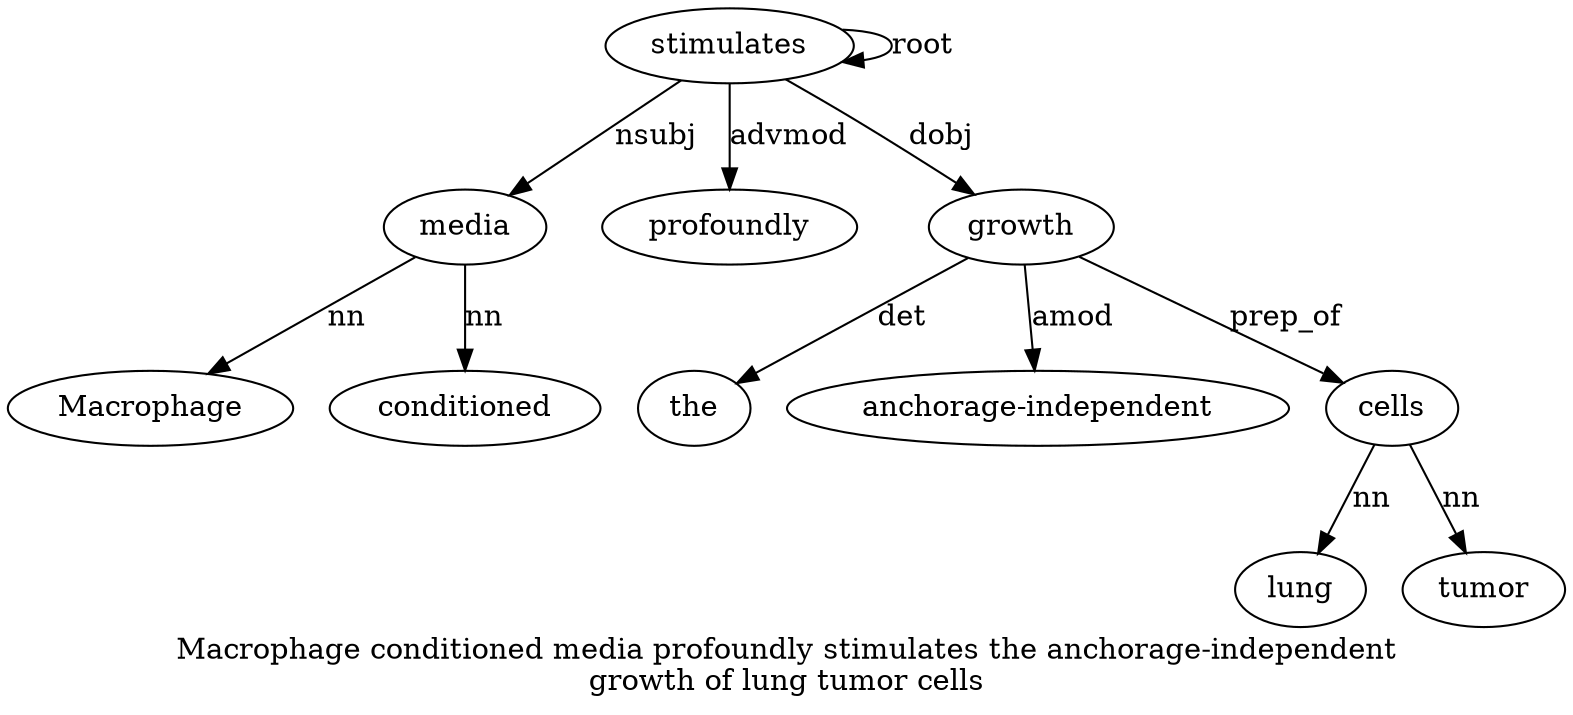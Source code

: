 digraph "Macrophage conditioned media profoundly stimulates the anchorage-independent growth of lung tumor cells" {
label="Macrophage conditioned media profoundly stimulates the anchorage-independent
growth of lung tumor cells";
media3 [style=filled, fillcolor=white, label=media];
Macrophage1 [style=filled, fillcolor=white, label=Macrophage];
media3 -> Macrophage1  [label=nn];
conditioned2 [style=filled, fillcolor=white, label=conditioned];
media3 -> conditioned2  [label=nn];
stimulates5 [style=filled, fillcolor=white, label=stimulates];
stimulates5 -> media3  [label=nsubj];
profoundly4 [style=filled, fillcolor=white, label=profoundly];
stimulates5 -> profoundly4  [label=advmod];
stimulates5 -> stimulates5  [label=root];
growth8 [style=filled, fillcolor=white, label=growth];
the6 [style=filled, fillcolor=white, label=the];
growth8 -> the6  [label=det];
"anchorage-independent7" [style=filled, fillcolor=white, label="anchorage-independent"];
growth8 -> "anchorage-independent7"  [label=amod];
stimulates5 -> growth8  [label=dobj];
cells12 [style=filled, fillcolor=white, label=cells];
lung10 [style=filled, fillcolor=white, label=lung];
cells12 -> lung10  [label=nn];
tumor11 [style=filled, fillcolor=white, label=tumor];
cells12 -> tumor11  [label=nn];
growth8 -> cells12  [label=prep_of];
}
